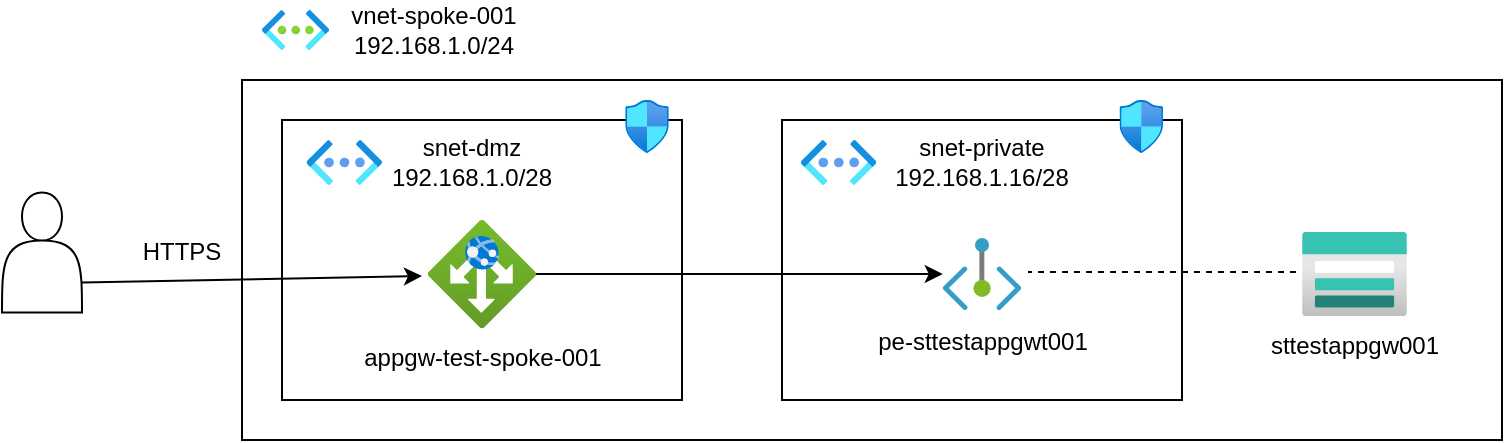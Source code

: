 <mxfile>
    <diagram id="w9xCx2A8JPXkdVLTYRmU" name="Page-1">
        <mxGraphModel dx="1137" dy="779" grid="1" gridSize="10" guides="1" tooltips="1" connect="1" arrows="1" fold="1" page="1" pageScale="1" pageWidth="827" pageHeight="1169" math="0" shadow="0">
            <root>
                <mxCell id="0"/>
                <mxCell id="1" parent="0"/>
                <mxCell id="2" value="" style="rounded=0;whiteSpace=wrap;html=1;" vertex="1" parent="1">
                    <mxGeometry x="170" y="170" width="630" height="180" as="geometry"/>
                </mxCell>
                <mxCell id="3" value="" style="rounded=0;whiteSpace=wrap;html=1;" vertex="1" parent="1">
                    <mxGeometry x="190" y="190" width="200" height="140" as="geometry"/>
                </mxCell>
                <mxCell id="5" value="" style="image;aspect=fixed;html=1;points=[];align=center;fontSize=12;image=img/lib/azure2/networking/Virtual_Networks.svg;" vertex="1" parent="1">
                    <mxGeometry x="180" y="135" width="33.5" height="20" as="geometry"/>
                </mxCell>
                <mxCell id="6" value="" style="image;aspect=fixed;html=1;points=[];align=center;fontSize=12;image=img/lib/azure2/networking/Network_Security_Groups.svg;" vertex="1" parent="1">
                    <mxGeometry x="361.59" y="180" width="21.82" height="26.5" as="geometry"/>
                </mxCell>
                <mxCell id="7" value="" style="shape=actor;whiteSpace=wrap;html=1;" vertex="1" parent="1">
                    <mxGeometry x="50" y="226.25" width="40" height="60" as="geometry"/>
                </mxCell>
                <mxCell id="8" value="" style="endArrow=classic;html=1;exitX=1;exitY=0.75;exitDx=0;exitDy=0;entryX=-0.056;entryY=0.519;entryDx=0;entryDy=0;entryPerimeter=0;" edge="1" parent="1" source="7" target="14">
                    <mxGeometry width="50" height="50" relative="1" as="geometry">
                        <mxPoint x="150" y="350" as="sourcePoint"/>
                        <mxPoint x="150" y="280" as="targetPoint"/>
                    </mxGeometry>
                </mxCell>
                <mxCell id="9" value="HTTPS" style="text;html=1;align=center;verticalAlign=middle;whiteSpace=wrap;rounded=0;" vertex="1" parent="1">
                    <mxGeometry x="120" y="241.25" width="40" height="30" as="geometry"/>
                </mxCell>
                <mxCell id="10" value="appgw-test-spoke-001" style="text;html=1;align=center;verticalAlign=middle;whiteSpace=wrap;rounded=0;" vertex="1" parent="1">
                    <mxGeometry x="217.5" y="294" width="145" height="30" as="geometry"/>
                </mxCell>
                <mxCell id="11" value="snet-dmz&lt;br&gt;192.168.1.0/28" style="text;html=1;align=center;verticalAlign=middle;whiteSpace=wrap;rounded=0;" vertex="1" parent="1">
                    <mxGeometry x="240" y="196.25" width="90" height="30" as="geometry"/>
                </mxCell>
                <mxCell id="12" value="vnet-spoke-001 192.168.1.0/24" style="text;html=1;align=center;verticalAlign=middle;whiteSpace=wrap;rounded=0;" vertex="1" parent="1">
                    <mxGeometry x="220.91" y="130" width="90" height="30" as="geometry"/>
                </mxCell>
                <mxCell id="13" value="" style="aspect=fixed;html=1;points=[];align=center;image;fontSize=12;image=img/lib/azure2/networking/Virtual_Networks_Classic.svg;" vertex="1" parent="1">
                    <mxGeometry x="202.31" y="200" width="37.69" height="22.5" as="geometry"/>
                </mxCell>
                <mxCell id="14" value="" style="aspect=fixed;html=1;points=[];align=center;image;fontSize=12;image=img/lib/azure2/networking/Application_Gateways.svg;" vertex="1" parent="1">
                    <mxGeometry x="263" y="240" width="54" height="54" as="geometry"/>
                </mxCell>
                <mxCell id="15" value="" style="rounded=0;whiteSpace=wrap;html=1;" vertex="1" parent="1">
                    <mxGeometry x="440" y="190" width="200" height="140" as="geometry"/>
                </mxCell>
                <mxCell id="16" value="" style="image;aspect=fixed;html=1;points=[];align=center;fontSize=12;image=img/lib/azure2/networking/Network_Security_Groups.svg;" vertex="1" parent="1">
                    <mxGeometry x="608.73" y="180" width="21.82" height="26.5" as="geometry"/>
                </mxCell>
                <mxCell id="17" value="snet-private&lt;br&gt;192.168.1.16/28" style="text;html=1;align=center;verticalAlign=middle;whiteSpace=wrap;rounded=0;" vertex="1" parent="1">
                    <mxGeometry x="495" y="196.25" width="90" height="30" as="geometry"/>
                </mxCell>
                <mxCell id="18" value="" style="aspect=fixed;html=1;points=[];align=center;image;fontSize=12;image=img/lib/azure2/networking/Virtual_Networks_Classic.svg;" vertex="1" parent="1">
                    <mxGeometry x="449.45" y="200" width="37.69" height="22.5" as="geometry"/>
                </mxCell>
                <mxCell id="19" value="" style="aspect=fixed;html=1;points=[];align=center;image;fontSize=12;image=img/lib/azure2/networking/Private_Endpoint.svg;" vertex="1" parent="1">
                    <mxGeometry x="520.37" y="249" width="39.27" height="36" as="geometry"/>
                </mxCell>
                <mxCell id="20" style="edgeStyle=none;html=1;" edge="1" parent="1" source="14" target="19">
                    <mxGeometry relative="1" as="geometry"/>
                </mxCell>
                <mxCell id="21" value="pe-sttestappgwt001" style="text;html=1;align=center;verticalAlign=middle;whiteSpace=wrap;rounded=0;" vertex="1" parent="1">
                    <mxGeometry x="467.5" y="286.25" width="145" height="30" as="geometry"/>
                </mxCell>
                <mxCell id="22" value="" style="aspect=fixed;html=1;points=[];align=center;image;fontSize=12;image=img/lib/azure2/storage/Storage_Accounts.svg;" vertex="1" parent="1">
                    <mxGeometry x="700" y="246" width="52.5" height="42" as="geometry"/>
                </mxCell>
                <mxCell id="23" value="sttestappgw001" style="text;html=1;align=center;verticalAlign=middle;whiteSpace=wrap;rounded=0;" vertex="1" parent="1">
                    <mxGeometry x="653.75" y="288" width="145" height="30" as="geometry"/>
                </mxCell>
                <mxCell id="24" value="" style="endArrow=none;dashed=1;html=1;entryX=1.086;entryY=0.472;entryDx=0;entryDy=0;entryPerimeter=0;exitX=-0.057;exitY=0.476;exitDx=0;exitDy=0;exitPerimeter=0;" edge="1" parent="1" source="22" target="19">
                    <mxGeometry width="50" height="50" relative="1" as="geometry">
                        <mxPoint x="620" y="440" as="sourcePoint"/>
                        <mxPoint x="670" y="390" as="targetPoint"/>
                    </mxGeometry>
                </mxCell>
            </root>
        </mxGraphModel>
    </diagram>
</mxfile>

